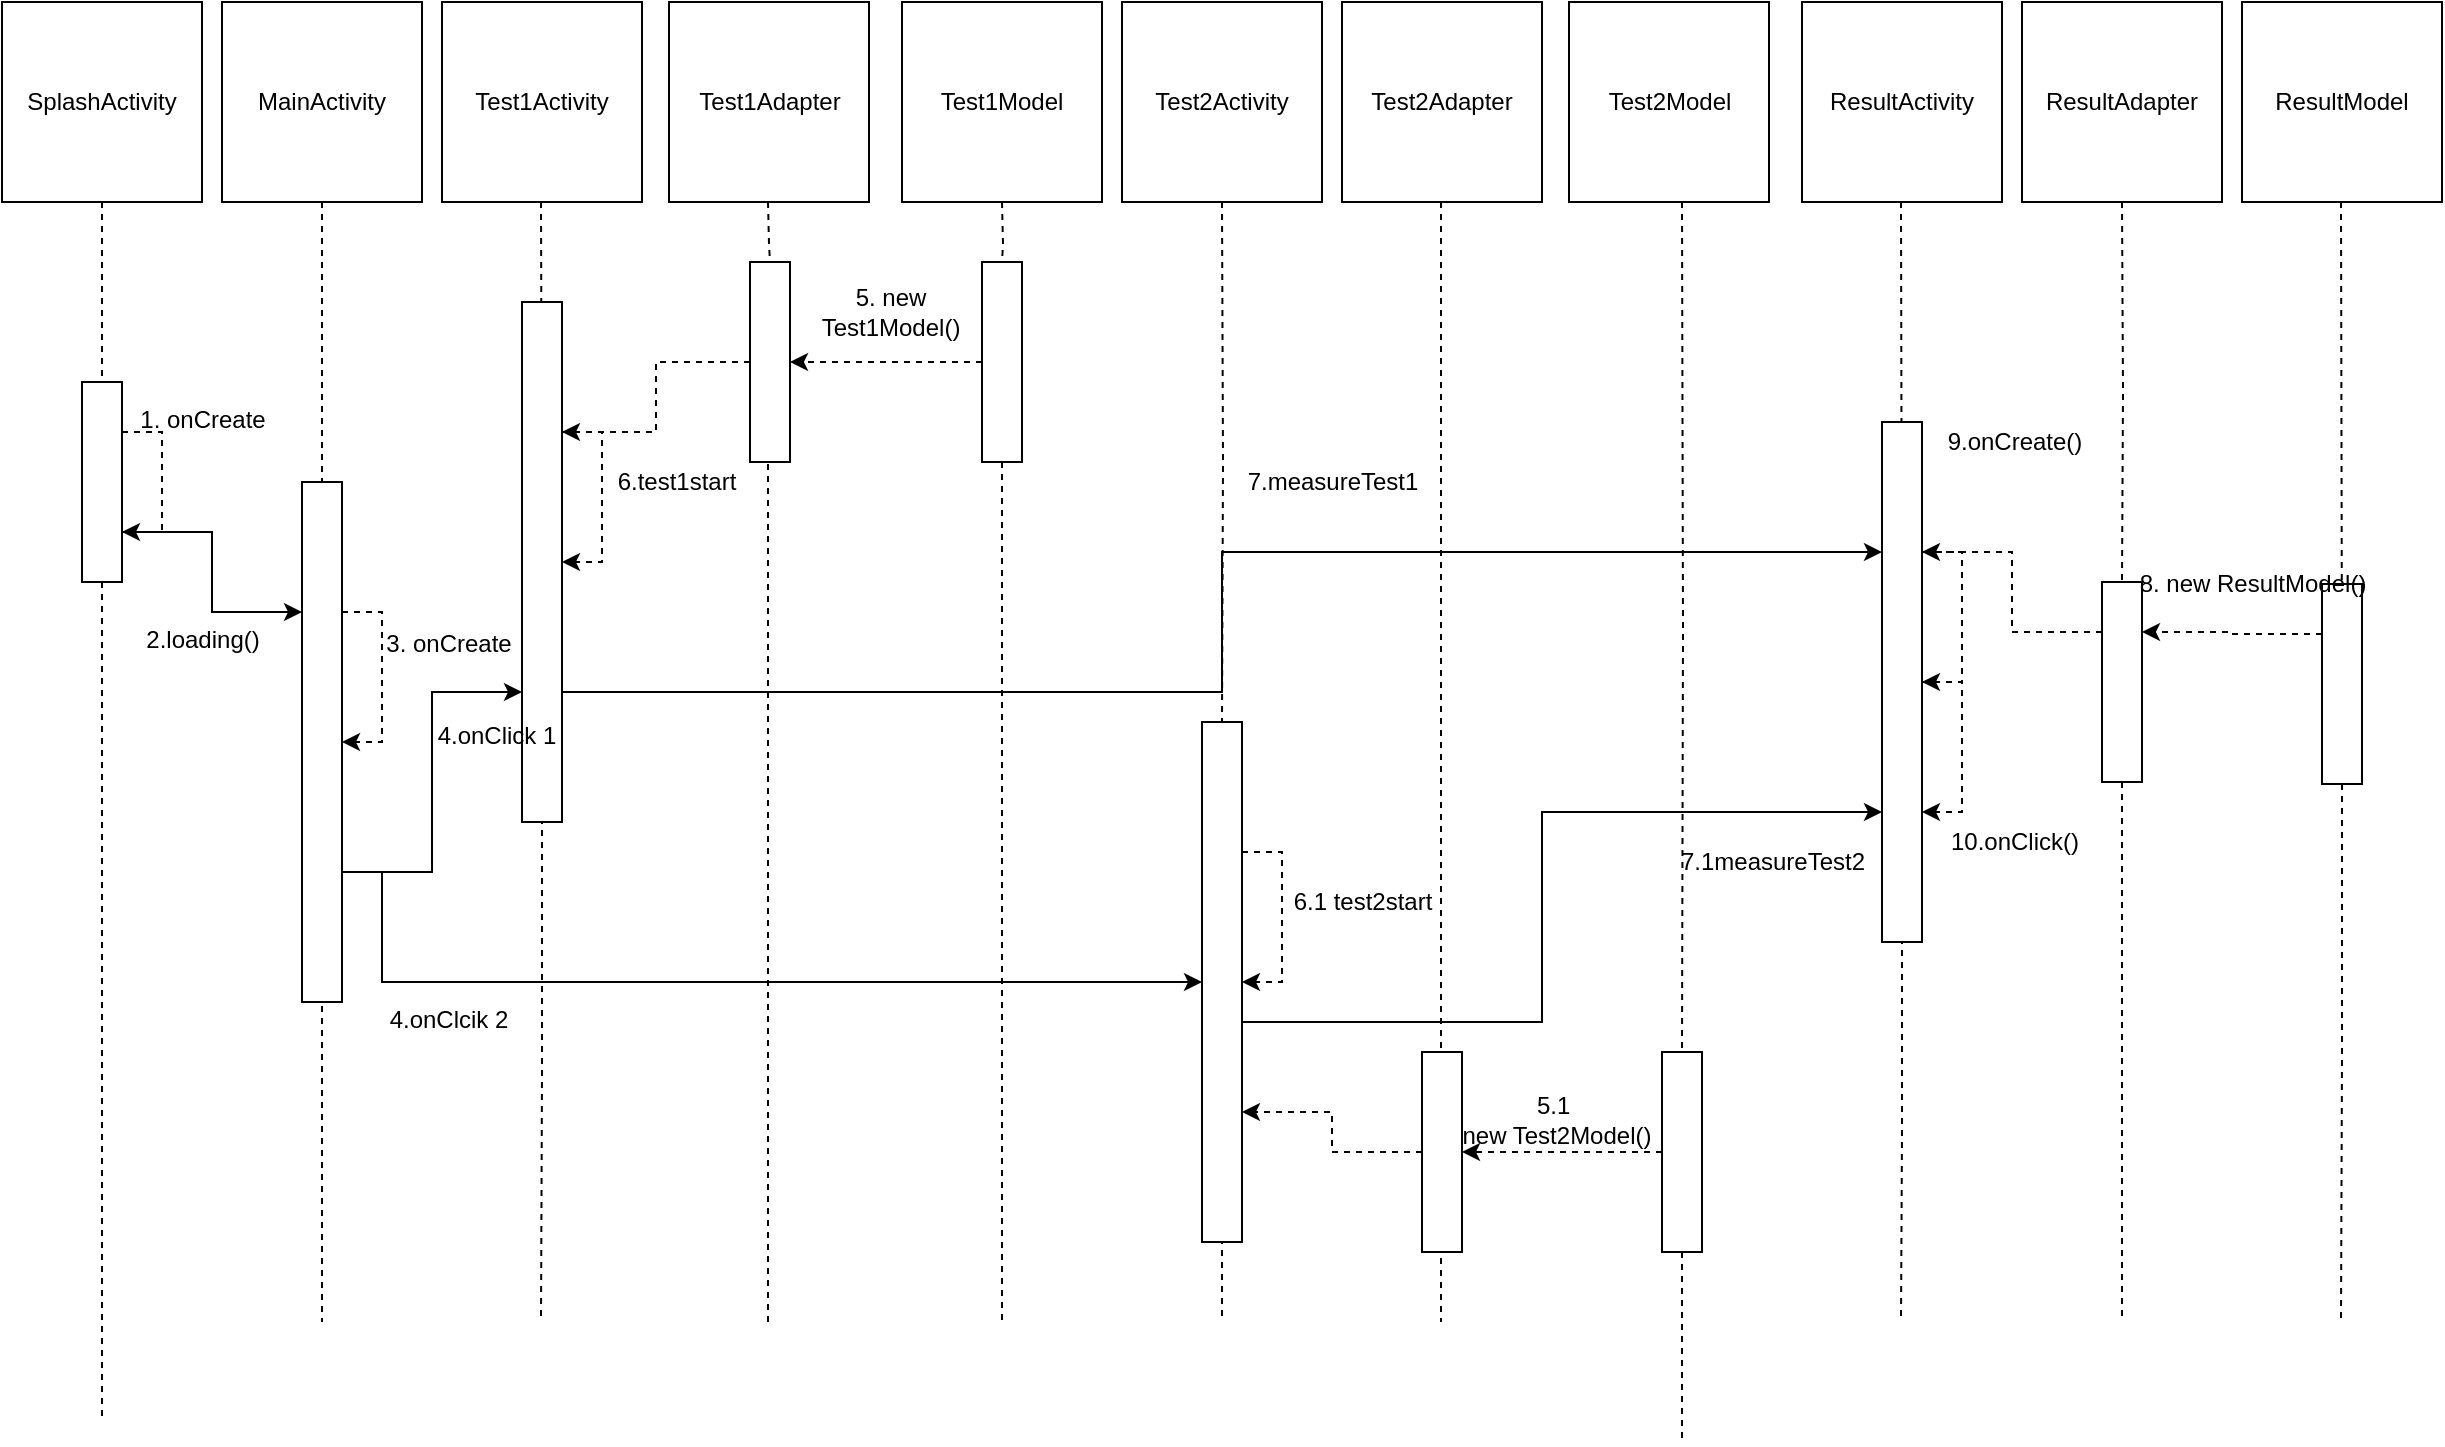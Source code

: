 <mxfile version="13.0.9">
    <diagram id="7OudlGnzyHnyTqxYOA4D" name="Page-1">
        <mxGraphModel dx="916" dy="635" grid="1" gridSize="10" guides="1" tooltips="1" connect="1" arrows="1" fold="1" page="1" pageScale="1" pageWidth="827" pageHeight="1169" math="0" shadow="0">
            <root>
                <mxCell id="0"/>
                <mxCell id="1" parent="0"/>
                <mxCell id="27" style="edgeStyle=orthogonalEdgeStyle;rounded=0;orthogonalLoop=1;jettySize=auto;html=1;exitX=0.5;exitY=1;exitDx=0;exitDy=0;entryX=0;entryY=0.5;entryDx=0;entryDy=0;endArrow=none;endFill=0;dashed=1;" parent="1" source="2" target="26" edge="1">
                    <mxGeometry relative="1" as="geometry"/>
                </mxCell>
                <mxCell id="2" value="SplashActivity" style="whiteSpace=wrap;html=1;aspect=fixed;" parent="1" vertex="1">
                    <mxGeometry x="30" y="10" width="100" height="100" as="geometry"/>
                </mxCell>
                <mxCell id="29" style="edgeStyle=orthogonalEdgeStyle;rounded=0;orthogonalLoop=1;jettySize=auto;html=1;exitX=0.5;exitY=1;exitDx=0;exitDy=0;dashed=1;endArrow=none;endFill=0;" parent="1" source="3" edge="1">
                    <mxGeometry relative="1" as="geometry">
                        <mxPoint x="190" y="670" as="targetPoint"/>
                    </mxGeometry>
                </mxCell>
                <mxCell id="3" value="MainActivity" style="whiteSpace=wrap;html=1;aspect=fixed;" parent="1" vertex="1">
                    <mxGeometry x="140" y="10" width="100" height="100" as="geometry"/>
                </mxCell>
                <mxCell id="4" value="Test1Activity" style="whiteSpace=wrap;html=1;aspect=fixed;" parent="1" vertex="1">
                    <mxGeometry x="250" y="10" width="100" height="100" as="geometry"/>
                </mxCell>
                <mxCell id="5" value="Test1Adapter" style="whiteSpace=wrap;html=1;aspect=fixed;" parent="1" vertex="1">
                    <mxGeometry x="363.5" y="10" width="100" height="100" as="geometry"/>
                </mxCell>
                <mxCell id="18" value="Test1Model" style="whiteSpace=wrap;html=1;aspect=fixed;" parent="1" vertex="1">
                    <mxGeometry x="480" y="10" width="100" height="100" as="geometry"/>
                </mxCell>
                <mxCell id="19" value="Test2Activity" style="whiteSpace=wrap;html=1;aspect=fixed;" parent="1" vertex="1">
                    <mxGeometry x="590" y="10" width="100" height="100" as="geometry"/>
                </mxCell>
                <mxCell id="20" value="Test2Adapter" style="whiteSpace=wrap;html=1;aspect=fixed;" parent="1" vertex="1">
                    <mxGeometry x="700" y="10" width="100" height="100" as="geometry"/>
                </mxCell>
                <mxCell id="21" value="Test2Model" style="whiteSpace=wrap;html=1;aspect=fixed;" parent="1" vertex="1">
                    <mxGeometry x="813.5" y="10" width="100" height="100" as="geometry"/>
                </mxCell>
                <mxCell id="22" value="ResultActivity" style="whiteSpace=wrap;html=1;aspect=fixed;" parent="1" vertex="1">
                    <mxGeometry x="930" y="10" width="100" height="100" as="geometry"/>
                </mxCell>
                <mxCell id="23" value="ResultAdapter" style="whiteSpace=wrap;html=1;aspect=fixed;" parent="1" vertex="1">
                    <mxGeometry x="1040" y="10" width="100" height="100" as="geometry"/>
                </mxCell>
                <mxCell id="24" value="ResultModel" style="whiteSpace=wrap;html=1;aspect=fixed;" parent="1" vertex="1">
                    <mxGeometry x="1150" y="10" width="100" height="100" as="geometry"/>
                </mxCell>
                <mxCell id="28" style="edgeStyle=orthogonalEdgeStyle;rounded=0;orthogonalLoop=1;jettySize=auto;html=1;exitX=1;exitY=0.5;exitDx=0;exitDy=0;dashed=1;endArrow=none;endFill=0;" parent="1" source="26" edge="1">
                    <mxGeometry relative="1" as="geometry">
                        <mxPoint x="80" y="720" as="targetPoint"/>
                    </mxGeometry>
                </mxCell>
                <mxCell id="98" style="edgeStyle=orthogonalEdgeStyle;rounded=0;orthogonalLoop=1;jettySize=auto;html=1;exitX=0.75;exitY=0;exitDx=0;exitDy=0;entryX=0.25;entryY=1;entryDx=0;entryDy=0;endArrow=classic;endFill=1;" parent="1" source="26" target="44" edge="1">
                    <mxGeometry relative="1" as="geometry"/>
                </mxCell>
                <mxCell id="26" value="" style="rounded=0;whiteSpace=wrap;html=1;rotation=90;" parent="1" vertex="1">
                    <mxGeometry x="30" y="240" width="100" height="20" as="geometry"/>
                </mxCell>
                <mxCell id="30" style="edgeStyle=orthogonalEdgeStyle;rounded=0;orthogonalLoop=1;jettySize=auto;html=1;exitX=0.5;exitY=1;exitDx=0;exitDy=0;dashed=1;endArrow=none;endFill=0;" parent="1" source="56" edge="1">
                    <mxGeometry relative="1" as="geometry">
                        <mxPoint x="413" y="670" as="targetPoint"/>
                        <mxPoint x="413" y="110" as="sourcePoint"/>
                        <Array as="points">
                            <mxPoint x="413" y="190"/>
                        </Array>
                    </mxGeometry>
                </mxCell>
                <mxCell id="32" style="edgeStyle=orthogonalEdgeStyle;rounded=0;orthogonalLoop=1;jettySize=auto;html=1;exitX=0.5;exitY=1;exitDx=0;exitDy=0;dashed=1;endArrow=none;endFill=0;" parent="1" source="50" edge="1">
                    <mxGeometry relative="1" as="geometry">
                        <mxPoint x="640" y="670" as="targetPoint"/>
                        <mxPoint x="640" y="110" as="sourcePoint"/>
                        <Array as="points">
                            <mxPoint x="640" y="500"/>
                        </Array>
                    </mxGeometry>
                </mxCell>
                <mxCell id="35" style="edgeStyle=orthogonalEdgeStyle;rounded=0;orthogonalLoop=1;jettySize=auto;html=1;exitX=0.5;exitY=1;exitDx=0;exitDy=0;dashed=1;endArrow=none;endFill=0;" parent="1" edge="1">
                    <mxGeometry relative="1" as="geometry">
                        <mxPoint x="749.5" y="670" as="targetPoint"/>
                        <mxPoint x="749.5" y="110" as="sourcePoint"/>
                    </mxGeometry>
                </mxCell>
                <mxCell id="36" style="edgeStyle=orthogonalEdgeStyle;rounded=0;orthogonalLoop=1;jettySize=auto;html=1;exitX=0.5;exitY=1;exitDx=0;exitDy=0;dashed=1;endArrow=none;endFill=0;" parent="1" source="71" edge="1">
                    <mxGeometry relative="1" as="geometry">
                        <mxPoint x="979.5" y="670" as="targetPoint"/>
                        <mxPoint x="979.5" y="110" as="sourcePoint"/>
                        <Array as="points">
                            <mxPoint x="980" y="350"/>
                            <mxPoint x="980" y="575"/>
                        </Array>
                    </mxGeometry>
                </mxCell>
                <mxCell id="37" style="edgeStyle=orthogonalEdgeStyle;rounded=0;orthogonalLoop=1;jettySize=auto;html=1;exitX=0.5;exitY=1;exitDx=0;exitDy=0;dashed=1;endArrow=none;endFill=0;" parent="1" source="62" edge="1">
                    <mxGeometry relative="1" as="geometry">
                        <mxPoint x="870" y="730" as="targetPoint"/>
                        <mxPoint x="870" y="110" as="sourcePoint"/>
                        <Array as="points">
                            <mxPoint x="870" y="585"/>
                            <mxPoint x="870" y="730"/>
                        </Array>
                    </mxGeometry>
                </mxCell>
                <mxCell id="38" style="edgeStyle=orthogonalEdgeStyle;rounded=0;orthogonalLoop=1;jettySize=auto;html=1;exitX=0.5;exitY=1;exitDx=0;exitDy=0;dashed=1;endArrow=none;endFill=0;" parent="1" source="68" edge="1">
                    <mxGeometry relative="1" as="geometry">
                        <mxPoint x="1199.5" y="670" as="targetPoint"/>
                        <mxPoint x="1199.5" y="110" as="sourcePoint"/>
                        <Array as="points">
                            <mxPoint x="1200" y="351"/>
                            <mxPoint x="1200" y="536"/>
                        </Array>
                    </mxGeometry>
                </mxCell>
                <mxCell id="39" style="edgeStyle=orthogonalEdgeStyle;rounded=0;orthogonalLoop=1;jettySize=auto;html=1;exitX=0.5;exitY=1;exitDx=0;exitDy=0;dashed=1;endArrow=none;endFill=0;" parent="1" source="66" edge="1">
                    <mxGeometry relative="1" as="geometry">
                        <mxPoint x="1090" y="670" as="targetPoint"/>
                        <mxPoint x="1090" y="110" as="sourcePoint"/>
                        <Array as="points">
                            <mxPoint x="1090" y="350"/>
                        </Array>
                    </mxGeometry>
                </mxCell>
                <mxCell id="40" style="edgeStyle=orthogonalEdgeStyle;rounded=0;orthogonalLoop=1;jettySize=auto;html=1;exitX=0.5;exitY=1;exitDx=0;exitDy=0;dashed=1;endArrow=none;endFill=0;" parent="1" source="47" edge="1">
                    <mxGeometry relative="1" as="geometry">
                        <mxPoint x="299.5" y="670" as="targetPoint"/>
                        <mxPoint x="299.5" y="110" as="sourcePoint"/>
                        <Array as="points">
                            <mxPoint x="300" y="290"/>
                            <mxPoint x="300" y="545"/>
                        </Array>
                    </mxGeometry>
                </mxCell>
                <mxCell id="41" style="edgeStyle=orthogonalEdgeStyle;rounded=0;orthogonalLoop=1;jettySize=auto;html=1;exitX=0.5;exitY=1;exitDx=0;exitDy=0;dashed=1;endArrow=none;endFill=0;" parent="1" source="60" edge="1">
                    <mxGeometry relative="1" as="geometry">
                        <mxPoint x="530" y="670" as="targetPoint"/>
                        <mxPoint x="530" y="110" as="sourcePoint"/>
                        <Array as="points">
                            <mxPoint x="530" y="190"/>
                        </Array>
                    </mxGeometry>
                </mxCell>
                <mxCell id="42" style="edgeStyle=orthogonalEdgeStyle;rounded=0;orthogonalLoop=1;jettySize=auto;html=1;exitX=0.25;exitY=0;exitDx=0;exitDy=0;entryX=0.75;entryY=0;entryDx=0;entryDy=0;dashed=1;endArrow=classic;endFill=1;" parent="1" source="26" target="26" edge="1">
                    <mxGeometry relative="1" as="geometry"/>
                </mxCell>
                <mxCell id="43" value="1. onCreate" style="text;html=1;align=center;verticalAlign=middle;resizable=0;points=[];autosize=1;" parent="1" vertex="1">
                    <mxGeometry x="90" y="209" width="80" height="20" as="geometry"/>
                </mxCell>
                <mxCell id="52" style="edgeStyle=orthogonalEdgeStyle;rounded=0;orthogonalLoop=1;jettySize=auto;html=1;exitX=0.75;exitY=0;exitDx=0;exitDy=0;entryX=0.75;entryY=1;entryDx=0;entryDy=0;endArrow=classic;endFill=1;" parent="1" source="44" target="47" edge="1">
                    <mxGeometry relative="1" as="geometry"/>
                </mxCell>
                <mxCell id="54" style="edgeStyle=orthogonalEdgeStyle;rounded=0;orthogonalLoop=1;jettySize=auto;html=1;exitX=0.75;exitY=0;exitDx=0;exitDy=0;entryX=0.5;entryY=1;entryDx=0;entryDy=0;endArrow=classic;endFill=1;" parent="1" source="44" target="50" edge="1">
                    <mxGeometry relative="1" as="geometry">
                        <Array as="points">
                            <mxPoint x="220" y="445"/>
                            <mxPoint x="220" y="500"/>
                        </Array>
                    </mxGeometry>
                </mxCell>
                <mxCell id="44" value="" style="rounded=0;whiteSpace=wrap;html=1;rotation=90;" parent="1" vertex="1">
                    <mxGeometry x="60" y="370" width="260" height="20" as="geometry"/>
                </mxCell>
                <mxCell id="45" style="edgeStyle=orthogonalEdgeStyle;rounded=0;orthogonalLoop=1;jettySize=auto;html=1;exitX=0.25;exitY=0;exitDx=0;exitDy=0;entryX=0.5;entryY=0;entryDx=0;entryDy=0;dashed=1;endArrow=classic;endFill=1;" parent="1" source="44" target="44" edge="1">
                    <mxGeometry relative="1" as="geometry"/>
                </mxCell>
                <mxCell id="46" value="3. onCreate" style="text;html=1;align=center;verticalAlign=middle;resizable=0;points=[];autosize=1;" parent="1" vertex="1">
                    <mxGeometry x="213" y="321" width="80" height="20" as="geometry"/>
                </mxCell>
                <mxCell id="89" style="edgeStyle=orthogonalEdgeStyle;rounded=0;orthogonalLoop=1;jettySize=auto;html=1;exitX=0.75;exitY=0;exitDx=0;exitDy=0;entryX=0.25;entryY=1;entryDx=0;entryDy=0;endArrow=classic;endFill=1;" parent="1" source="47" target="71" edge="1">
                    <mxGeometry relative="1" as="geometry"/>
                </mxCell>
                <mxCell id="47" value="" style="rounded=0;whiteSpace=wrap;html=1;rotation=90;" parent="1" vertex="1">
                    <mxGeometry x="170" y="280" width="260" height="20" as="geometry"/>
                </mxCell>
                <mxCell id="49" style="edgeStyle=orthogonalEdgeStyle;rounded=0;orthogonalLoop=1;jettySize=auto;html=1;exitX=0.5;exitY=1;exitDx=0;exitDy=0;dashed=1;endArrow=none;endFill=0;" parent="1" target="47" edge="1">
                    <mxGeometry relative="1" as="geometry">
                        <mxPoint x="299.5" y="670" as="targetPoint"/>
                        <mxPoint x="299.5" y="110" as="sourcePoint"/>
                    </mxGeometry>
                </mxCell>
                <mxCell id="88" style="edgeStyle=orthogonalEdgeStyle;rounded=0;orthogonalLoop=1;jettySize=auto;html=1;exitX=0.75;exitY=0;exitDx=0;exitDy=0;entryX=0.75;entryY=1;entryDx=0;entryDy=0;endArrow=classic;endFill=1;" parent="1" source="50" target="71" edge="1">
                    <mxGeometry relative="1" as="geometry">
                        <Array as="points">
                            <mxPoint x="650" y="520"/>
                            <mxPoint x="800" y="520"/>
                            <mxPoint x="800" y="415"/>
                        </Array>
                    </mxGeometry>
                </mxCell>
                <mxCell id="50" value="" style="rounded=0;whiteSpace=wrap;html=1;rotation=90;" parent="1" vertex="1">
                    <mxGeometry x="510" y="490" width="260" height="20" as="geometry"/>
                </mxCell>
                <mxCell id="51" style="edgeStyle=orthogonalEdgeStyle;rounded=0;orthogonalLoop=1;jettySize=auto;html=1;exitX=0.5;exitY=1;exitDx=0;exitDy=0;dashed=1;endArrow=none;endFill=0;" parent="1" target="50" edge="1">
                    <mxGeometry relative="1" as="geometry">
                        <mxPoint x="640" y="670" as="targetPoint"/>
                        <mxPoint x="640" y="110" as="sourcePoint"/>
                    </mxGeometry>
                </mxCell>
                <mxCell id="53" value="4.onClick 1" style="text;html=1;align=center;verticalAlign=middle;resizable=0;points=[];autosize=1;" parent="1" vertex="1">
                    <mxGeometry x="242" y="367" width="70" height="20" as="geometry"/>
                </mxCell>
                <mxCell id="55" value="4.onClcik 2" style="text;html=1;align=center;verticalAlign=middle;resizable=0;points=[];autosize=1;" parent="1" vertex="1">
                    <mxGeometry x="218" y="509" width="70" height="20" as="geometry"/>
                </mxCell>
                <mxCell id="92" style="edgeStyle=orthogonalEdgeStyle;rounded=0;orthogonalLoop=1;jettySize=auto;html=1;exitX=0.5;exitY=1;exitDx=0;exitDy=0;entryX=0.25;entryY=0;entryDx=0;entryDy=0;dashed=1;endArrow=classic;endFill=1;" parent="1" source="56" target="47" edge="1">
                    <mxGeometry relative="1" as="geometry"/>
                </mxCell>
                <mxCell id="56" value="" style="rounded=0;whiteSpace=wrap;html=1;rotation=90;" parent="1" vertex="1">
                    <mxGeometry x="364" y="180" width="100" height="20" as="geometry"/>
                </mxCell>
                <mxCell id="59" style="edgeStyle=orthogonalEdgeStyle;rounded=0;orthogonalLoop=1;jettySize=auto;html=1;exitX=0.5;exitY=1;exitDx=0;exitDy=0;dashed=1;endArrow=none;endFill=0;" parent="1" target="56" edge="1">
                    <mxGeometry relative="1" as="geometry">
                        <mxPoint x="413" y="670" as="targetPoint"/>
                        <mxPoint x="413" y="110" as="sourcePoint"/>
                    </mxGeometry>
                </mxCell>
                <mxCell id="60" value="" style="rounded=0;whiteSpace=wrap;html=1;rotation=90;" parent="1" vertex="1">
                    <mxGeometry x="480" y="180" width="100" height="20" as="geometry"/>
                </mxCell>
                <mxCell id="61" style="edgeStyle=orthogonalEdgeStyle;rounded=0;orthogonalLoop=1;jettySize=auto;html=1;exitX=0.5;exitY=1;exitDx=0;exitDy=0;dashed=1;endArrow=none;endFill=0;" parent="1" target="60" edge="1">
                    <mxGeometry relative="1" as="geometry">
                        <mxPoint x="530" y="670" as="targetPoint"/>
                        <mxPoint x="530" y="110" as="sourcePoint"/>
                    </mxGeometry>
                </mxCell>
                <mxCell id="100" style="edgeStyle=orthogonalEdgeStyle;rounded=0;orthogonalLoop=1;jettySize=auto;html=1;exitX=0.5;exitY=1;exitDx=0;exitDy=0;entryX=0.75;entryY=0;entryDx=0;entryDy=0;dashed=1;" edge="1" parent="1" source="63" target="50">
                    <mxGeometry relative="1" as="geometry"/>
                </mxCell>
                <mxCell id="63" value="" style="rounded=0;whiteSpace=wrap;html=1;rotation=90;" parent="1" vertex="1">
                    <mxGeometry x="700" y="575" width="100" height="20" as="geometry"/>
                </mxCell>
                <mxCell id="86" style="edgeStyle=orthogonalEdgeStyle;rounded=0;orthogonalLoop=1;jettySize=auto;html=1;exitX=0.5;exitY=1;exitDx=0;exitDy=0;entryX=0.5;entryY=0;entryDx=0;entryDy=0;dashed=1;endArrow=classic;endFill=1;" parent="1" source="62" target="63" edge="1">
                    <mxGeometry relative="1" as="geometry"/>
                </mxCell>
                <mxCell id="62" value="" style="rounded=0;whiteSpace=wrap;html=1;rotation=90;" parent="1" vertex="1">
                    <mxGeometry x="820" y="575" width="100" height="20" as="geometry"/>
                </mxCell>
                <mxCell id="65" style="edgeStyle=orthogonalEdgeStyle;rounded=0;orthogonalLoop=1;jettySize=auto;html=1;exitX=0.5;exitY=1;exitDx=0;exitDy=0;dashed=1;endArrow=none;endFill=0;" parent="1" target="62" edge="1">
                    <mxGeometry relative="1" as="geometry">
                        <mxPoint x="870" y="670" as="targetPoint"/>
                        <mxPoint x="870" y="110" as="sourcePoint"/>
                    </mxGeometry>
                </mxCell>
                <mxCell id="93" style="edgeStyle=orthogonalEdgeStyle;rounded=0;orthogonalLoop=1;jettySize=auto;html=1;exitX=0.25;exitY=1;exitDx=0;exitDy=0;entryX=0.25;entryY=0;entryDx=0;entryDy=0;dashed=1;endArrow=classic;endFill=1;" parent="1" source="66" target="71" edge="1">
                    <mxGeometry relative="1" as="geometry"/>
                </mxCell>
                <mxCell id="66" value="" style="rounded=0;whiteSpace=wrap;html=1;rotation=90;" parent="1" vertex="1">
                    <mxGeometry x="1040" y="340" width="100" height="20" as="geometry"/>
                </mxCell>
                <mxCell id="67" style="edgeStyle=orthogonalEdgeStyle;rounded=0;orthogonalLoop=1;jettySize=auto;html=1;exitX=0.5;exitY=1;exitDx=0;exitDy=0;dashed=1;endArrow=none;endFill=0;" parent="1" target="66" edge="1">
                    <mxGeometry relative="1" as="geometry">
                        <mxPoint x="1090" y="670" as="targetPoint"/>
                        <mxPoint x="1090" y="110" as="sourcePoint"/>
                    </mxGeometry>
                </mxCell>
                <mxCell id="90" style="edgeStyle=orthogonalEdgeStyle;rounded=0;orthogonalLoop=1;jettySize=auto;html=1;exitX=0.25;exitY=1;exitDx=0;exitDy=0;entryX=0.25;entryY=0;entryDx=0;entryDy=0;dashed=1;endArrow=classic;endFill=1;" parent="1" source="68" target="66" edge="1">
                    <mxGeometry relative="1" as="geometry"/>
                </mxCell>
                <mxCell id="68" value="" style="rounded=0;whiteSpace=wrap;html=1;rotation=90;" parent="1" vertex="1">
                    <mxGeometry x="1150" y="341" width="100" height="20" as="geometry"/>
                </mxCell>
                <mxCell id="70" style="edgeStyle=orthogonalEdgeStyle;rounded=0;orthogonalLoop=1;jettySize=auto;html=1;exitX=0.5;exitY=1;exitDx=0;exitDy=0;dashed=1;endArrow=none;endFill=0;" parent="1" target="68" edge="1">
                    <mxGeometry relative="1" as="geometry">
                        <mxPoint x="1199.5" y="670" as="targetPoint"/>
                        <mxPoint x="1199.5" y="110" as="sourcePoint"/>
                    </mxGeometry>
                </mxCell>
                <mxCell id="71" value="" style="rounded=0;whiteSpace=wrap;html=1;rotation=90;" parent="1" vertex="1">
                    <mxGeometry x="850" y="340" width="260" height="20" as="geometry"/>
                </mxCell>
                <mxCell id="72" style="edgeStyle=orthogonalEdgeStyle;rounded=0;orthogonalLoop=1;jettySize=auto;html=1;exitX=0.5;exitY=1;exitDx=0;exitDy=0;dashed=1;endArrow=none;endFill=0;" parent="1" target="71" edge="1">
                    <mxGeometry relative="1" as="geometry">
                        <mxPoint x="979.5" y="670" as="targetPoint"/>
                        <mxPoint x="979.5" y="110" as="sourcePoint"/>
                    </mxGeometry>
                </mxCell>
                <mxCell id="73" value="" style="endArrow=classic;html=1;dashed=1;exitX=0.5;exitY=1;exitDx=0;exitDy=0;" parent="1" source="60" target="56" edge="1">
                    <mxGeometry width="50" height="50" relative="1" as="geometry">
                        <mxPoint x="480" y="360" as="sourcePoint"/>
                        <mxPoint x="530" y="310" as="targetPoint"/>
                    </mxGeometry>
                </mxCell>
                <mxCell id="74" value="5. new &lt;br&gt;Test1Model()" style="text;html=1;align=center;verticalAlign=middle;resizable=0;points=[];autosize=1;" parent="1" vertex="1">
                    <mxGeometry x="434" y="150" width="80" height="30" as="geometry"/>
                </mxCell>
                <mxCell id="75" style="edgeStyle=orthogonalEdgeStyle;rounded=0;orthogonalLoop=1;jettySize=auto;html=1;exitX=0.25;exitY=0;exitDx=0;exitDy=0;entryX=0.5;entryY=0;entryDx=0;entryDy=0;dashed=1;endArrow=classic;endFill=1;" parent="1" source="47" target="47" edge="1">
                    <mxGeometry relative="1" as="geometry"/>
                </mxCell>
                <mxCell id="78" value="6.test1start" style="text;html=1;align=center;verticalAlign=middle;resizable=0;points=[];autosize=1;" parent="1" vertex="1">
                    <mxGeometry x="332" y="240" width="70" height="20" as="geometry"/>
                </mxCell>
                <mxCell id="81" value="7.measureTest1" style="text;html=1;align=center;verticalAlign=middle;resizable=0;points=[];autosize=1;" parent="1" vertex="1">
                    <mxGeometry x="645" y="240" width="100" height="20" as="geometry"/>
                </mxCell>
                <mxCell id="82" style="edgeStyle=orthogonalEdgeStyle;rounded=0;orthogonalLoop=1;jettySize=auto;html=1;exitX=0.25;exitY=0;exitDx=0;exitDy=0;entryX=0.5;entryY=0;entryDx=0;entryDy=0;dashed=1;endArrow=classic;endFill=1;" parent="1" source="50" target="50" edge="1">
                    <mxGeometry relative="1" as="geometry"/>
                </mxCell>
                <mxCell id="84" value="6.1 test2start" style="text;html=1;align=center;verticalAlign=middle;resizable=0;points=[];autosize=1;" parent="1" vertex="1">
                    <mxGeometry x="670" y="450" width="80" height="20" as="geometry"/>
                </mxCell>
                <mxCell id="85" value="7.1measureTest2" style="text;html=1;align=center;verticalAlign=middle;resizable=0;points=[];autosize=1;" parent="1" vertex="1">
                    <mxGeometry x="860" y="430" width="110" height="20" as="geometry"/>
                </mxCell>
                <mxCell id="87" value="5.1&amp;nbsp;&lt;br&gt;new Test2Model()" style="text;html=1;align=center;verticalAlign=middle;resizable=0;points=[];autosize=1;" parent="1" vertex="1">
                    <mxGeometry x="752" y="554" width="110" height="30" as="geometry"/>
                </mxCell>
                <mxCell id="91" value="8. new ResultModel()" style="text;html=1;align=center;verticalAlign=middle;resizable=0;points=[];autosize=1;" parent="1" vertex="1">
                    <mxGeometry x="1090" y="291" width="130" height="20" as="geometry"/>
                </mxCell>
                <mxCell id="94" style="edgeStyle=orthogonalEdgeStyle;rounded=0;orthogonalLoop=1;jettySize=auto;html=1;exitX=0.5;exitY=0;exitDx=0;exitDy=0;entryX=0.75;entryY=0;entryDx=0;entryDy=0;dashed=1;endArrow=classic;endFill=1;" parent="1" source="71" target="71" edge="1">
                    <mxGeometry relative="1" as="geometry"/>
                </mxCell>
                <mxCell id="95" style="edgeStyle=orthogonalEdgeStyle;rounded=0;orthogonalLoop=1;jettySize=auto;html=1;exitX=0.25;exitY=0;exitDx=0;exitDy=0;entryX=0.5;entryY=0;entryDx=0;entryDy=0;dashed=1;endArrow=classic;endFill=1;" parent="1" source="71" target="71" edge="1">
                    <mxGeometry relative="1" as="geometry"/>
                </mxCell>
                <mxCell id="96" value="9.onCreate()" style="text;html=1;align=center;verticalAlign=middle;resizable=0;points=[];autosize=1;" parent="1" vertex="1">
                    <mxGeometry x="996" y="220" width="80" height="20" as="geometry"/>
                </mxCell>
                <mxCell id="97" value="10.onClick()" style="text;html=1;align=center;verticalAlign=middle;resizable=0;points=[];autosize=1;" parent="1" vertex="1">
                    <mxGeometry x="996" y="420" width="80" height="20" as="geometry"/>
                </mxCell>
                <mxCell id="99" value="2.loading()" style="text;html=1;align=center;verticalAlign=middle;resizable=0;points=[];autosize=1;" parent="1" vertex="1">
                    <mxGeometry x="95" y="319" width="70" height="20" as="geometry"/>
                </mxCell>
            </root>
        </mxGraphModel>
    </diagram>
</mxfile>